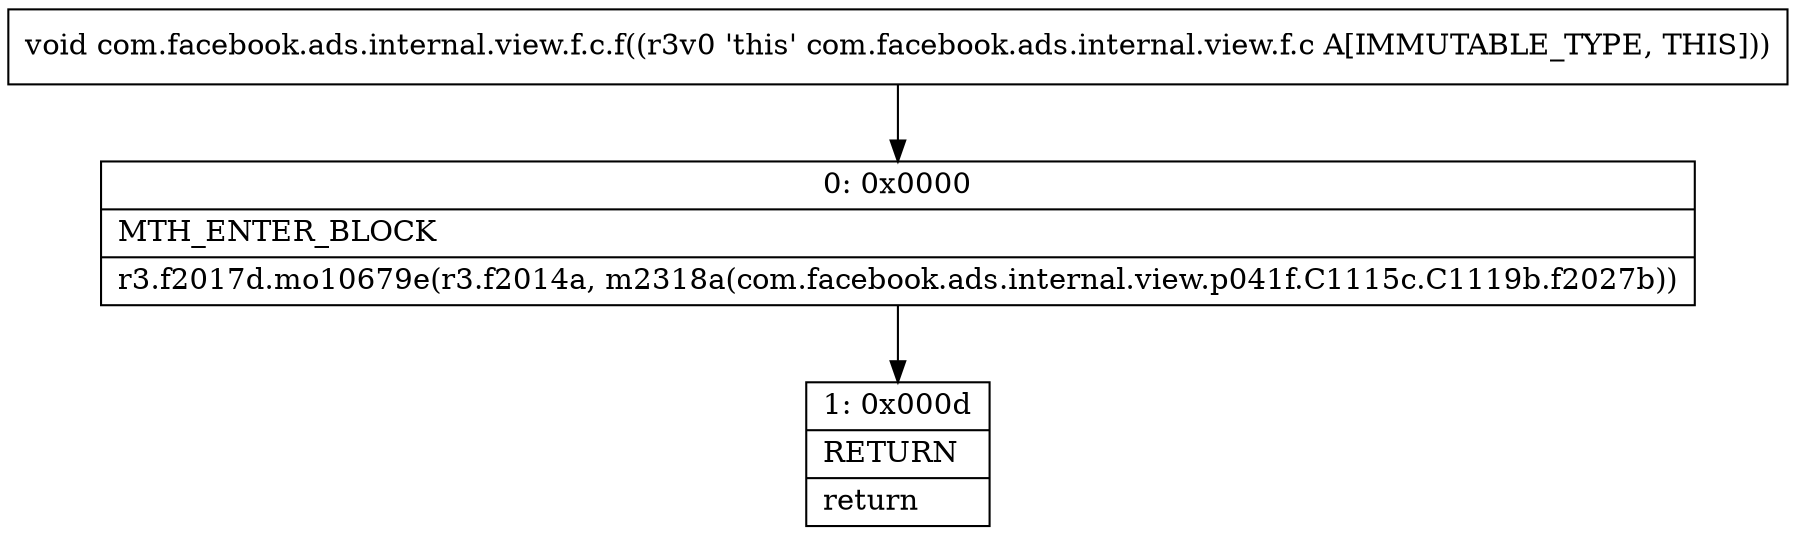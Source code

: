 digraph "CFG forcom.facebook.ads.internal.view.f.c.f()V" {
Node_0 [shape=record,label="{0\:\ 0x0000|MTH_ENTER_BLOCK\l|r3.f2017d.mo10679e(r3.f2014a, m2318a(com.facebook.ads.internal.view.p041f.C1115c.C1119b.f2027b))\l}"];
Node_1 [shape=record,label="{1\:\ 0x000d|RETURN\l|return\l}"];
MethodNode[shape=record,label="{void com.facebook.ads.internal.view.f.c.f((r3v0 'this' com.facebook.ads.internal.view.f.c A[IMMUTABLE_TYPE, THIS])) }"];
MethodNode -> Node_0;
Node_0 -> Node_1;
}

